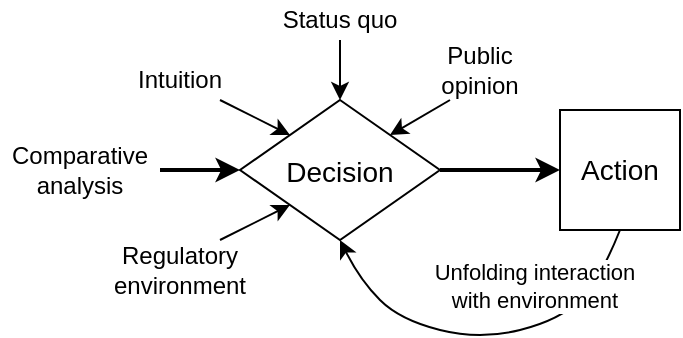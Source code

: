 <mxfile version="13.10.0" type="device"><diagram id="HVAMdCWFJP8L4cUW8Vpn" name="Page-1"><mxGraphModel dx="441" dy="400" grid="1" gridSize="10" guides="1" tooltips="1" connect="1" arrows="1" fold="1" page="1" pageScale="1" pageWidth="850" pageHeight="1100" math="0" shadow="0"><root><mxCell id="0"/><mxCell id="1" parent="0"/><mxCell id="NmX_NDQQ8Z_-BuitTcs1-11" style="edgeStyle=orthogonalEdgeStyle;rounded=0;orthogonalLoop=1;jettySize=auto;html=1;exitX=1;exitY=0.5;exitDx=0;exitDy=0;entryX=0;entryY=0.5;entryDx=0;entryDy=0;strokeWidth=2;fontSize=14;" parent="1" source="NmX_NDQQ8Z_-BuitTcs1-6" target="NmX_NDQQ8Z_-BuitTcs1-7" edge="1"><mxGeometry relative="1" as="geometry"/></mxCell><mxCell id="NmX_NDQQ8Z_-BuitTcs1-6" value="&lt;font style=&quot;font-size: 14px&quot;&gt;Decision&lt;/font&gt;" style="rhombus;whiteSpace=wrap;html=1;fontSize=16;" parent="1" vertex="1"><mxGeometry x="200" y="80" width="100" height="70" as="geometry"/></mxCell><mxCell id="NmX_NDQQ8Z_-BuitTcs1-7" value="Action" style="whiteSpace=wrap;html=1;fontSize=14;aspect=fixed;" parent="1" vertex="1"><mxGeometry x="360" y="85" width="60" height="60" as="geometry"/></mxCell><mxCell id="NmX_NDQQ8Z_-BuitTcs1-29" style="edgeStyle=orthogonalEdgeStyle;rounded=1;orthogonalLoop=1;jettySize=auto;html=1;strokeWidth=1;fontSize=12;entryX=0.5;entryY=0;entryDx=0;entryDy=0;" parent="1" source="NmX_NDQQ8Z_-BuitTcs1-28" target="NmX_NDQQ8Z_-BuitTcs1-6" edge="1"><mxGeometry relative="1" as="geometry"><mxPoint x="250" y="80" as="targetPoint"/></mxGeometry></mxCell><mxCell id="NmX_NDQQ8Z_-BuitTcs1-28" value="Status quo" style="text;html=1;strokeColor=none;fillColor=none;align=center;verticalAlign=middle;whiteSpace=wrap;rounded=0;fontSize=12;" parent="1" vertex="1"><mxGeometry x="210" y="30" width="80" height="20" as="geometry"/></mxCell><mxCell id="NmX_NDQQ8Z_-BuitTcs1-30" value="Intuition" style="text;html=1;strokeColor=none;fillColor=none;align=center;verticalAlign=middle;whiteSpace=wrap;rounded=0;fontSize=12;" parent="1" vertex="1"><mxGeometry x="130" y="60" width="80" height="20" as="geometry"/></mxCell><mxCell id="NmX_NDQQ8Z_-BuitTcs1-32" value="Public opinion" style="text;html=1;strokeColor=none;fillColor=none;align=center;verticalAlign=middle;whiteSpace=wrap;rounded=0;fontSize=12;" parent="1" vertex="1"><mxGeometry x="290" y="50" width="60" height="30" as="geometry"/></mxCell><mxCell id="NmX_NDQQ8Z_-BuitTcs1-34" value="" style="endArrow=classic;html=1;strokeWidth=1;fontSize=12;exitX=0.25;exitY=1;exitDx=0;exitDy=0;entryX=1;entryY=0;entryDx=0;entryDy=0;" parent="1" source="NmX_NDQQ8Z_-BuitTcs1-32" target="NmX_NDQQ8Z_-BuitTcs1-6" edge="1"><mxGeometry width="50" height="50" relative="1" as="geometry"><mxPoint x="300" y="250" as="sourcePoint"/><mxPoint x="350" y="200" as="targetPoint"/></mxGeometry></mxCell><mxCell id="NmX_NDQQ8Z_-BuitTcs1-36" value="" style="endArrow=classic;html=1;strokeWidth=1;fontSize=12;exitX=0.75;exitY=1;exitDx=0;exitDy=0;entryX=0;entryY=0;entryDx=0;entryDy=0;" parent="1" source="NmX_NDQQ8Z_-BuitTcs1-30" target="NmX_NDQQ8Z_-BuitTcs1-6" edge="1"><mxGeometry width="50" height="50" relative="1" as="geometry"><mxPoint x="180" y="80" as="sourcePoint"/><mxPoint x="214.645" y="93.787" as="targetPoint"/></mxGeometry></mxCell><mxCell id="-gvw5FdTDGaV1PJyygmS-1" value="" style="endArrow=classic;html=1;exitX=0.5;exitY=1;exitDx=0;exitDy=0;entryX=0.5;entryY=1;entryDx=0;entryDy=0;curved=1;" parent="1" source="NmX_NDQQ8Z_-BuitTcs1-7" target="NmX_NDQQ8Z_-BuitTcs1-6" edge="1"><mxGeometry width="50" height="50" relative="1" as="geometry"><mxPoint x="350" y="270" as="sourcePoint"/><mxPoint x="400" y="220" as="targetPoint"/><Array as="points"><mxPoint x="380" y="170"/><mxPoint x="360" y="190"/><mxPoint x="320" y="200"/><mxPoint x="280" y="190"/><mxPoint x="260" y="170"/></Array></mxGeometry></mxCell><mxCell id="-gvw5FdTDGaV1PJyygmS-2" value="Unfolding interaction&lt;br&gt;with environment" style="edgeLabel;html=1;align=center;verticalAlign=middle;resizable=0;points=[];" parent="-gvw5FdTDGaV1PJyygmS-1" vertex="1" connectable="0"><mxGeometry x="0.314" y="-3" relative="1" as="geometry"><mxPoint x="52" y="-18" as="offset"/></mxGeometry></mxCell><mxCell id="-gvw5FdTDGaV1PJyygmS-3" value="&lt;font style=&quot;font-size: 12px;&quot;&gt;Comparative&lt;br style=&quot;font-size: 12px;&quot;&gt;analysis&lt;/font&gt;" style="text;html=1;strokeColor=none;fillColor=none;align=center;verticalAlign=middle;whiteSpace=wrap;rounded=0;fontSize=12;fontStyle=0" parent="1" vertex="1"><mxGeometry x="80" y="100" width="80" height="30" as="geometry"/></mxCell><mxCell id="-gvw5FdTDGaV1PJyygmS-4" value="" style="endArrow=classic;html=1;exitX=1;exitY=0.5;exitDx=0;exitDy=0;entryX=0;entryY=0.5;entryDx=0;entryDy=0;strokeWidth=2;rounded=0;" parent="1" source="-gvw5FdTDGaV1PJyygmS-3" target="NmX_NDQQ8Z_-BuitTcs1-6" edge="1"><mxGeometry width="50" height="50" relative="1" as="geometry"><mxPoint x="250" y="180" as="sourcePoint"/><mxPoint x="300" y="130" as="targetPoint"/></mxGeometry></mxCell><mxCell id="JMrMHUa34VtsiymTevcs-1" value="Regulatory environment" style="text;html=1;strokeColor=none;fillColor=none;align=center;verticalAlign=middle;whiteSpace=wrap;rounded=0;fontSize=12;" parent="1" vertex="1"><mxGeometry x="130" y="150" width="80" height="30" as="geometry"/></mxCell><mxCell id="JMrMHUa34VtsiymTevcs-2" value="" style="endArrow=classic;html=1;exitX=0.75;exitY=0;exitDx=0;exitDy=0;entryX=0;entryY=1;entryDx=0;entryDy=0;" parent="1" source="JMrMHUa34VtsiymTevcs-1" target="NmX_NDQQ8Z_-BuitTcs1-6" edge="1"><mxGeometry width="50" height="50" relative="1" as="geometry"><mxPoint x="310" y="200" as="sourcePoint"/><mxPoint x="360" y="150" as="targetPoint"/></mxGeometry></mxCell></root></mxGraphModel></diagram></mxfile>